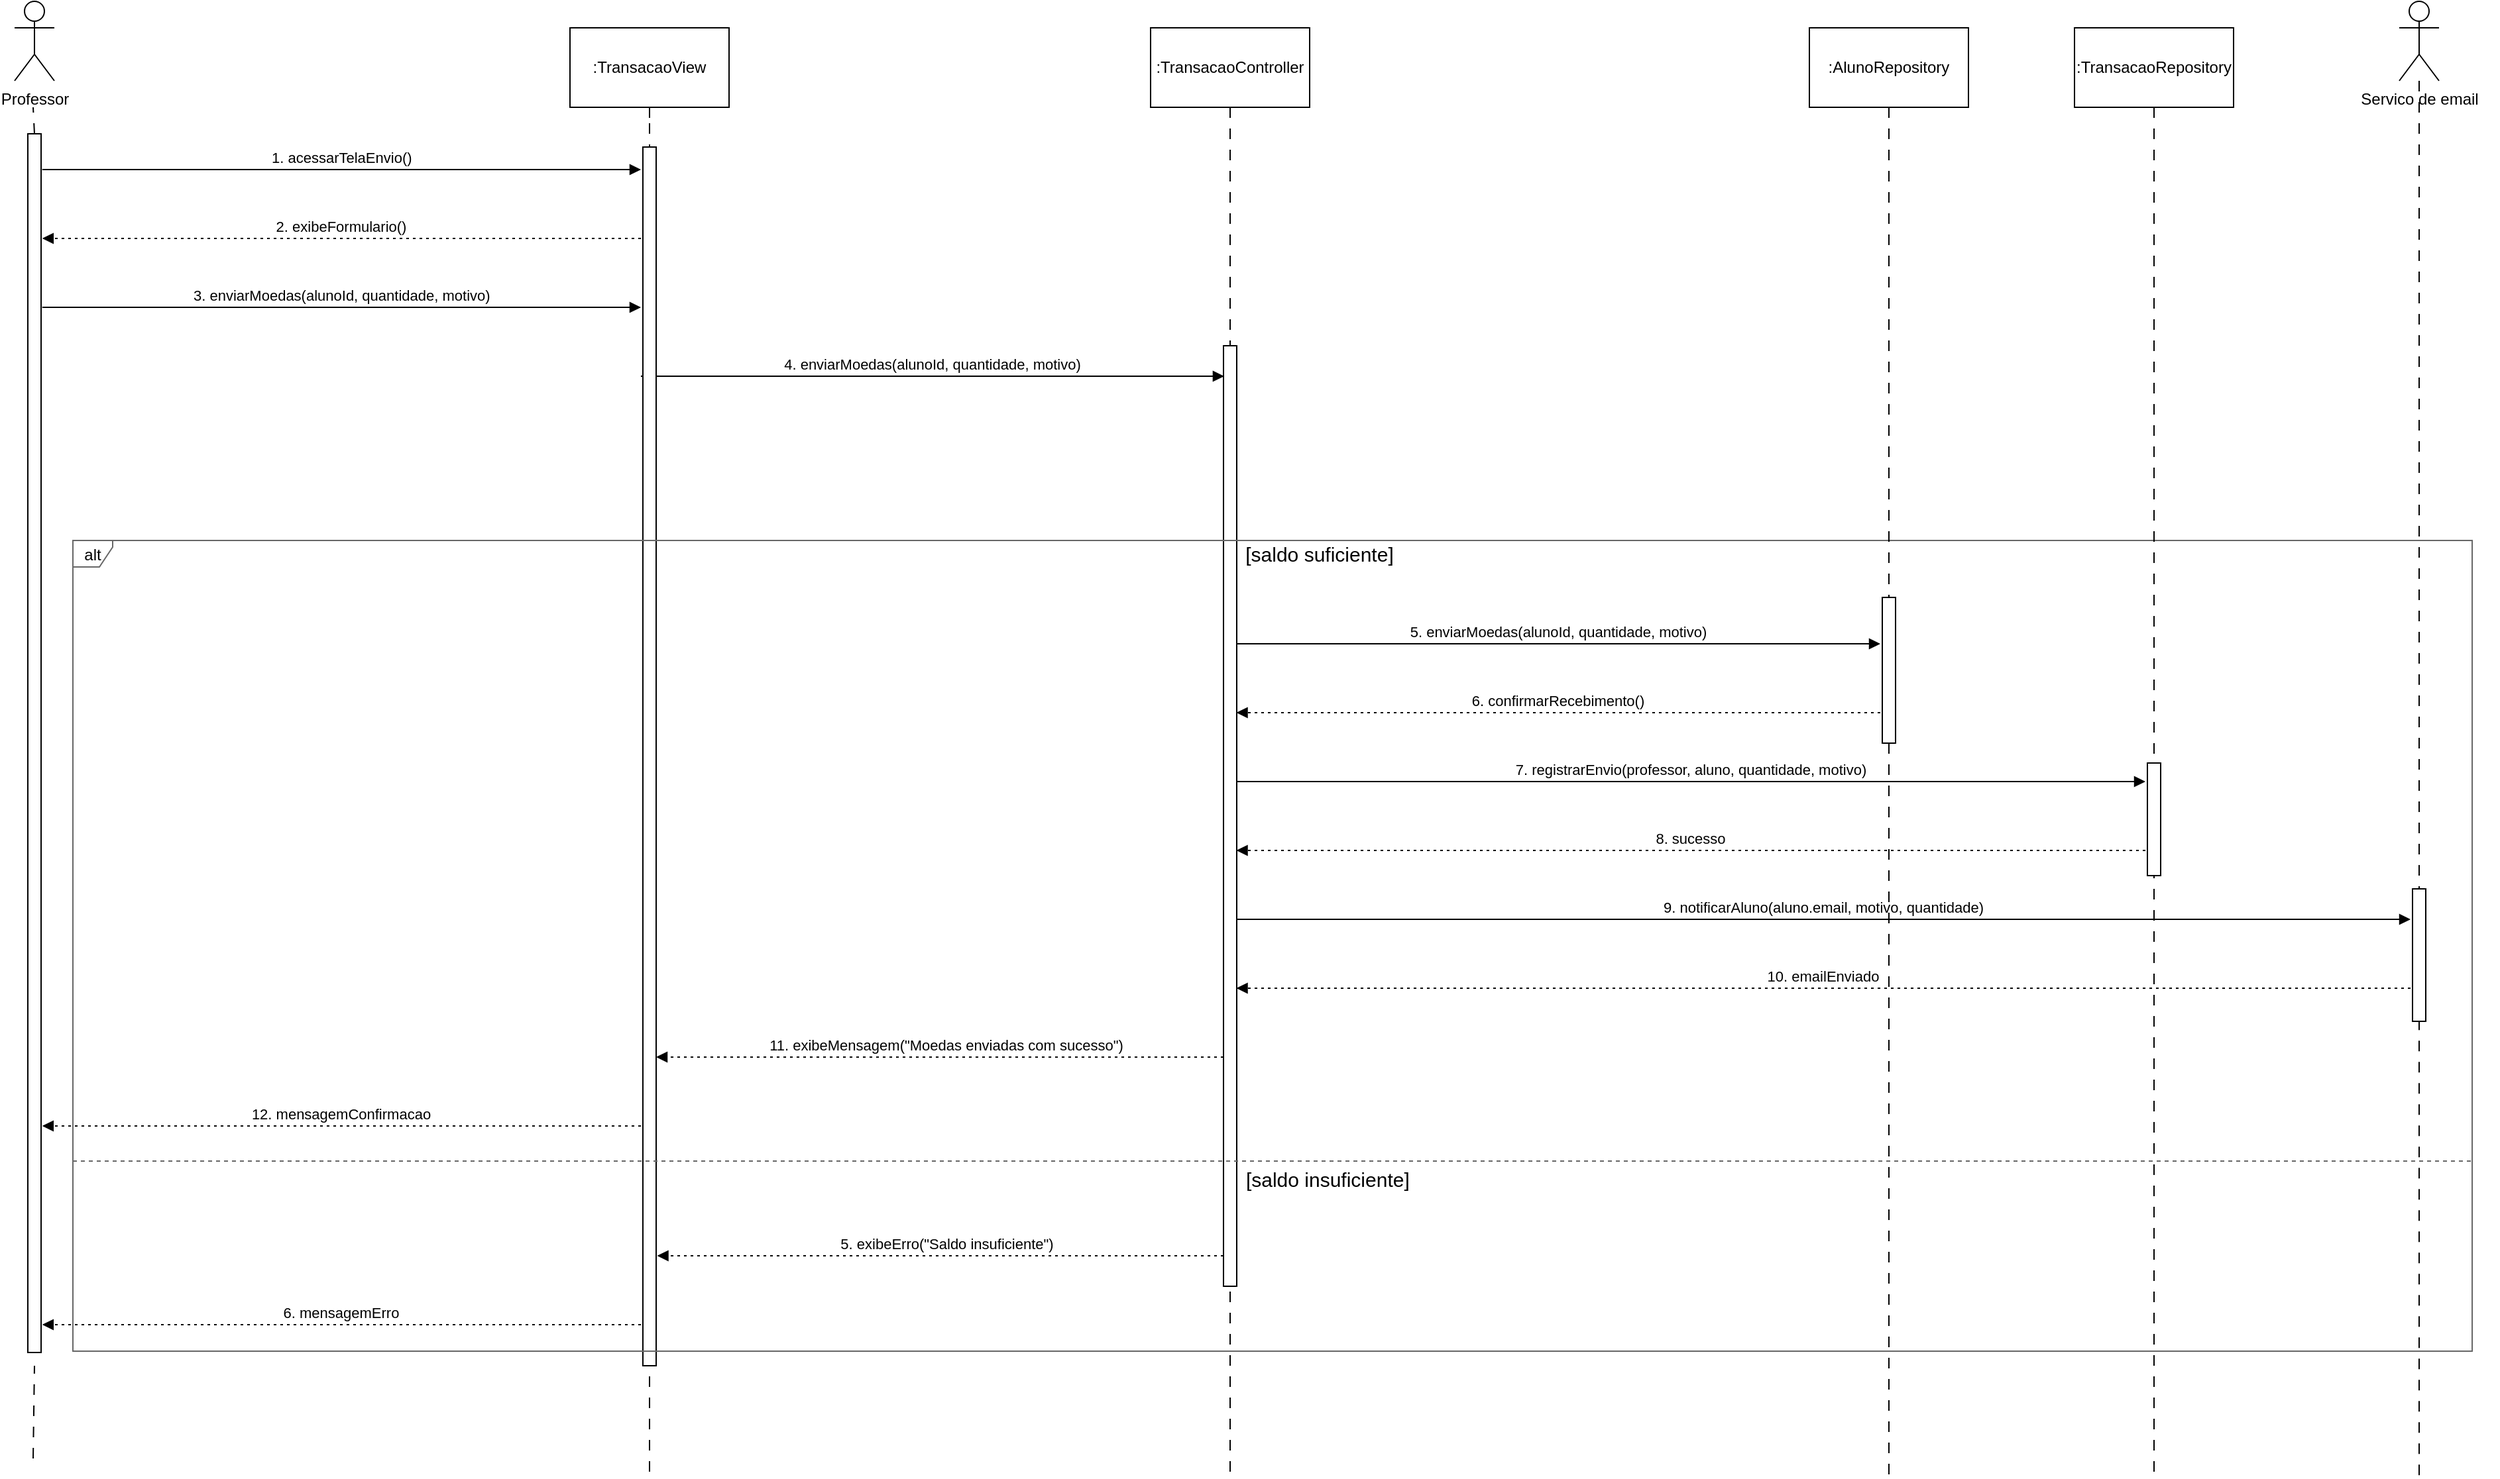 <mxfile version="27.1.1">
  <diagram name="Página-1" id="5fx5dPSRYgFPklVisdGd">
    <mxGraphModel grid="1" page="1" gridSize="10" guides="1" tooltips="1" connect="1" arrows="1" fold="1" pageScale="1" pageWidth="2000" pageHeight="2000" math="0" shadow="0">
      <root>
        <mxCell id="0" />
        <mxCell id="1" parent="0" />
        <mxCell id="1xnr9raN_xx7woU1nJbw-65" value="1. acessarTelaEnvio()" style="verticalAlign=bottom;edgeStyle=elbowEdgeStyle;elbow=vertical;curved=0;rounded=0;endArrow=block;" edge="1" parent="1">
          <mxGeometry relative="1" as="geometry">
            <Array as="points">
              <mxPoint x="301" y="127" />
            </Array>
            <mxPoint x="36.889" y="127" as="sourcePoint" />
            <mxPoint x="488.5" y="127" as="targetPoint" />
          </mxGeometry>
        </mxCell>
        <mxCell id="1xnr9raN_xx7woU1nJbw-67" value="2. exibeFormulario()" style="verticalAlign=bottom;edgeStyle=elbowEdgeStyle;elbow=vertical;curved=0;rounded=0;dashed=1;dashPattern=2 3;endArrow=block;" edge="1" parent="1">
          <mxGeometry relative="1" as="geometry">
            <Array as="points">
              <mxPoint x="304" y="179" />
            </Array>
            <mxPoint x="488.5" y="179" as="sourcePoint" />
            <mxPoint x="36.889" y="179" as="targetPoint" />
          </mxGeometry>
        </mxCell>
        <mxCell id="1xnr9raN_xx7woU1nJbw-69" value="3. enviarMoedas(alunoId, quantidade, motivo)" style="verticalAlign=bottom;edgeStyle=elbowEdgeStyle;elbow=vertical;curved=0;rounded=0;endArrow=block;" edge="1" parent="1">
          <mxGeometry relative="1" as="geometry">
            <Array as="points">
              <mxPoint x="301" y="231" />
            </Array>
            <mxPoint x="36.889" y="231" as="sourcePoint" />
            <mxPoint x="488.5" y="231" as="targetPoint" />
          </mxGeometry>
        </mxCell>
        <mxCell id="1xnr9raN_xx7woU1nJbw-71" value="4. enviarMoedas(alunoId, quantidade, motivo)" style="verticalAlign=bottom;edgeStyle=elbowEdgeStyle;elbow=vertical;curved=0;rounded=0;endArrow=block;entryX=0.046;entryY=0.032;entryDx=0;entryDy=0;entryPerimeter=0;" edge="1" parent="1" target="1xnr9raN_xx7woU1nJbw-105">
          <mxGeometry relative="1" as="geometry">
            <Array as="points">
              <mxPoint x="722" y="283" />
            </Array>
            <mxPoint x="488.5" y="283" as="sourcePoint" />
            <mxPoint x="900" y="290" as="targetPoint" />
          </mxGeometry>
        </mxCell>
        <mxCell id="1xnr9raN_xx7woU1nJbw-77" value="5. enviarMoedas(alunoId, quantidade, motivo)" style="verticalAlign=bottom;edgeStyle=elbowEdgeStyle;elbow=horizontal;curved=0;rounded=0;endArrow=block;" edge="1" parent="1">
          <mxGeometry relative="1" as="geometry">
            <Array as="points">
              <mxPoint x="1189" y="485" />
            </Array>
            <mxPoint x="937.75" y="485" as="sourcePoint" />
            <mxPoint x="1423.5" y="485" as="targetPoint" />
          </mxGeometry>
        </mxCell>
        <mxCell id="1xnr9raN_xx7woU1nJbw-79" value="6. confirmarRecebimento()" style="verticalAlign=bottom;edgeStyle=elbowEdgeStyle;elbow=horizontal;curved=0;rounded=0;dashed=1;dashPattern=2 3;endArrow=block;" edge="1" parent="1">
          <mxGeometry relative="1" as="geometry">
            <Array as="points">
              <mxPoint x="1192" y="537" />
            </Array>
            <mxPoint x="1423.5" y="537" as="sourcePoint" />
            <mxPoint x="937.75" y="537" as="targetPoint" />
          </mxGeometry>
        </mxCell>
        <mxCell id="1xnr9raN_xx7woU1nJbw-81" value="7. registrarEnvio(professor, aluno, quantidade, motivo)" style="verticalAlign=bottom;edgeStyle=elbowEdgeStyle;elbow=vertical;curved=0;rounded=0;endArrow=block;" edge="1" parent="1">
          <mxGeometry relative="1" as="geometry">
            <Array as="points">
              <mxPoint x="1289" y="589" />
            </Array>
            <mxPoint x="937.75" y="589" as="sourcePoint" />
            <mxPoint x="1623.5" y="589" as="targetPoint" />
          </mxGeometry>
        </mxCell>
        <mxCell id="1xnr9raN_xx7woU1nJbw-83" value="8. sucesso" style="verticalAlign=bottom;edgeStyle=elbowEdgeStyle;elbow=vertical;curved=0;rounded=0;dashed=1;dashPattern=2 3;endArrow=block;" edge="1" parent="1">
          <mxGeometry relative="1" as="geometry">
            <Array as="points">
              <mxPoint x="1292" y="641" />
            </Array>
            <mxPoint x="1623.5" y="641" as="sourcePoint" />
            <mxPoint x="937.75" y="641" as="targetPoint" />
          </mxGeometry>
        </mxCell>
        <mxCell id="1xnr9raN_xx7woU1nJbw-85" value="9. notificarAluno(aluno.email, motivo, quantidade)" style="verticalAlign=bottom;edgeStyle=elbowEdgeStyle;elbow=vertical;curved=0;rounded=0;endArrow=block;" edge="1" parent="1">
          <mxGeometry relative="1" as="geometry">
            <Array as="points">
              <mxPoint x="1389" y="693" />
            </Array>
            <mxPoint x="937.75" y="693" as="sourcePoint" />
            <mxPoint x="1823.5" y="693" as="targetPoint" />
          </mxGeometry>
        </mxCell>
        <mxCell id="1xnr9raN_xx7woU1nJbw-87" value="10. emailEnviado" style="verticalAlign=bottom;edgeStyle=elbowEdgeStyle;elbow=vertical;curved=0;rounded=0;dashed=1;dashPattern=2 3;endArrow=block;" edge="1" parent="1">
          <mxGeometry relative="1" as="geometry">
            <Array as="points">
              <mxPoint x="1392" y="745" />
            </Array>
            <mxPoint x="1823.5" y="745.0" as="sourcePoint" />
            <mxPoint x="937.75" y="745.0" as="targetPoint" />
          </mxGeometry>
        </mxCell>
        <mxCell id="1xnr9raN_xx7woU1nJbw-89" value="11. exibeMensagem(&quot;Moedas enviadas com sucesso&quot;)" style="verticalAlign=bottom;edgeStyle=elbowEdgeStyle;elbow=vertical;curved=0;rounded=0;dashed=1;dashPattern=2 3;endArrow=block;" edge="1" parent="1">
          <mxGeometry relative="1" as="geometry">
            <Array as="points">
              <mxPoint x="685" y="797" />
            </Array>
            <mxPoint x="938.0" y="797" as="sourcePoint" />
            <mxPoint x="500" y="797" as="targetPoint" />
          </mxGeometry>
        </mxCell>
        <mxCell id="1xnr9raN_xx7woU1nJbw-91" value="12. mensagemConfirmacao" style="verticalAlign=bottom;edgeStyle=elbowEdgeStyle;elbow=vertical;curved=0;rounded=0;dashed=1;dashPattern=2 3;endArrow=block;" edge="1" parent="1">
          <mxGeometry relative="1" as="geometry">
            <Array as="points">
              <mxPoint x="304" y="849" />
            </Array>
            <mxPoint x="488.5" y="849" as="sourcePoint" />
            <mxPoint x="36.889" y="849" as="targetPoint" />
          </mxGeometry>
        </mxCell>
        <mxCell id="1xnr9raN_xx7woU1nJbw-93" value="5. exibeErro(&quot;Saldo insuficiente&quot;)" style="verticalAlign=bottom;edgeStyle=elbowEdgeStyle;elbow=vertical;curved=0;rounded=0;dashed=1;dashPattern=2 3;endArrow=block;entryX=1.075;entryY=0.91;entryDx=0;entryDy=0;entryPerimeter=0;" edge="1" parent="1" target="1xnr9raN_xx7woU1nJbw-100">
          <mxGeometry relative="1" as="geometry">
            <Array as="points">
              <mxPoint x="725" y="947" />
            </Array>
            <mxPoint x="938.0" y="947" as="sourcePoint" />
            <mxPoint x="520" y="950" as="targetPoint" />
          </mxGeometry>
        </mxCell>
        <mxCell id="1xnr9raN_xx7woU1nJbw-95" value="6. mensagemErro" style="verticalAlign=bottom;edgeStyle=elbowEdgeStyle;elbow=vertical;curved=0;rounded=0;dashed=1;dashPattern=2 3;endArrow=block;" edge="1" parent="1">
          <mxGeometry relative="1" as="geometry">
            <Array as="points">
              <mxPoint x="304" y="999" />
            </Array>
            <mxPoint x="488.5" y="999" as="sourcePoint" />
            <mxPoint x="36.889" y="999" as="targetPoint" />
          </mxGeometry>
        </mxCell>
        <mxCell id="1xnr9raN_xx7woU1nJbw-97" value="Professor" style="shape=umlActor;verticalLabelPosition=bottom;verticalAlign=top;html=1;outlineConnect=0;" vertex="1" parent="1">
          <mxGeometry x="16" width="30" height="60" as="geometry" />
        </mxCell>
        <mxCell id="1xnr9raN_xx7woU1nJbw-98" value="" style="rounded=0;whiteSpace=wrap;html=1;" vertex="1" parent="1">
          <mxGeometry x="26" y="100" width="10" height="920" as="geometry" />
        </mxCell>
        <mxCell id="1xnr9raN_xx7woU1nJbw-102" style="edgeStyle=orthogonalEdgeStyle;rounded=0;orthogonalLoop=1;jettySize=auto;html=1;endArrow=none;startFill=0;dashed=1;dashPattern=8 8;" edge="1" parent="1" source="1xnr9raN_xx7woU1nJbw-99" target="1xnr9raN_xx7woU1nJbw-100">
          <mxGeometry relative="1" as="geometry" />
        </mxCell>
        <mxCell id="1xnr9raN_xx7woU1nJbw-99" value=":TransacaoView" style="rounded=0;whiteSpace=wrap;html=1;" vertex="1" parent="1">
          <mxGeometry x="435" y="20" width="120" height="60" as="geometry" />
        </mxCell>
        <mxCell id="1xnr9raN_xx7woU1nJbw-100" value="" style="rounded=0;whiteSpace=wrap;html=1;" vertex="1" parent="1">
          <mxGeometry x="490" y="110" width="10" height="920" as="geometry" />
        </mxCell>
        <mxCell id="1xnr9raN_xx7woU1nJbw-103" value="" style="endArrow=none;html=1;rounded=0;entryX=0.5;entryY=1;entryDx=0;entryDy=0;dashed=1;dashPattern=8 8;" edge="1" parent="1" target="1xnr9raN_xx7woU1nJbw-100">
          <mxGeometry width="50" height="50" relative="1" as="geometry">
            <mxPoint x="495" y="1110" as="sourcePoint" />
            <mxPoint x="190" y="970" as="targetPoint" />
          </mxGeometry>
        </mxCell>
        <mxCell id="1xnr9raN_xx7woU1nJbw-107" style="edgeStyle=orthogonalEdgeStyle;rounded=0;orthogonalLoop=1;jettySize=auto;html=1;entryX=0.5;entryY=0;entryDx=0;entryDy=0;endArrow=none;startFill=0;dashed=1;dashPattern=8 8;" edge="1" parent="1" source="1xnr9raN_xx7woU1nJbw-104" target="1xnr9raN_xx7woU1nJbw-105">
          <mxGeometry relative="1" as="geometry" />
        </mxCell>
        <mxCell id="1xnr9raN_xx7woU1nJbw-104" value=":TransacaoController" style="rounded=0;whiteSpace=wrap;html=1;" vertex="1" parent="1">
          <mxGeometry x="873" y="20" width="120" height="60" as="geometry" />
        </mxCell>
        <mxCell id="1xnr9raN_xx7woU1nJbw-105" value="" style="rounded=0;whiteSpace=wrap;html=1;" vertex="1" parent="1">
          <mxGeometry x="928" y="260" width="10" height="710" as="geometry" />
        </mxCell>
        <mxCell id="1xnr9raN_xx7woU1nJbw-108" value="" style="endArrow=none;html=1;rounded=0;entryX=0.5;entryY=1;entryDx=0;entryDy=0;dashed=1;dashPattern=8 8;" edge="1" parent="1" target="1xnr9raN_xx7woU1nJbw-105">
          <mxGeometry width="50" height="50" relative="1" as="geometry">
            <mxPoint x="933" y="1110" as="sourcePoint" />
            <mxPoint x="1040" y="940" as="targetPoint" />
          </mxGeometry>
        </mxCell>
        <mxCell id="1xnr9raN_xx7woU1nJbw-62" value="alt" style="shape=umlFrame;pointerEvents=0;dropTarget=0;strokeColor=#676767;height=20;width=30" vertex="1" parent="1">
          <mxGeometry x="60" y="407" width="1810" height="612" as="geometry" />
        </mxCell>
        <mxCell id="1xnr9raN_xx7woU1nJbw-63" value="[saldo suficiente]" style="text;strokeColor=none;fillColor=none;align=center;verticalAlign=middle;whiteSpace=wrap;fontSize=15;" vertex="1" parent="1xnr9raN_xx7woU1nJbw-62">
          <mxGeometry x="51.001" width="1778.989" height="20" as="geometry" />
        </mxCell>
        <mxCell id="1xnr9raN_xx7woU1nJbw-64" value="                    [saldo insuficiente]" style="shape=line;dashed=1;whiteSpace=wrap;verticalAlign=top;labelPosition=center;verticalLabelPosition=middle;align=center;strokeColor=#676767;fontSize=15;" vertex="1" parent="1xnr9raN_xx7woU1nJbw-62">
          <mxGeometry y="467" width="1810" height="3" as="geometry" />
        </mxCell>
        <mxCell id="1xnr9raN_xx7woU1nJbw-119" style="edgeStyle=orthogonalEdgeStyle;rounded=0;orthogonalLoop=1;jettySize=auto;html=1;endArrow=none;startFill=0;dashed=1;dashPattern=8 8;" edge="1" parent="1" source="1xnr9raN_xx7woU1nJbw-116" target="1xnr9raN_xx7woU1nJbw-117">
          <mxGeometry relative="1" as="geometry" />
        </mxCell>
        <mxCell id="1xnr9raN_xx7woU1nJbw-116" value=":AlunoRepository" style="rounded=0;whiteSpace=wrap;html=1;" vertex="1" parent="1">
          <mxGeometry x="1370" y="20" width="120" height="60" as="geometry" />
        </mxCell>
        <mxCell id="1xnr9raN_xx7woU1nJbw-117" value="" style="rounded=0;whiteSpace=wrap;html=1;" vertex="1" parent="1">
          <mxGeometry x="1425" y="450" width="10" height="110" as="geometry" />
        </mxCell>
        <mxCell id="1xnr9raN_xx7woU1nJbw-120" value="" style="endArrow=none;html=1;rounded=0;entryX=0.5;entryY=1;entryDx=0;entryDy=0;dashed=1;dashPattern=8 8;" edge="1" parent="1" target="1xnr9raN_xx7woU1nJbw-117">
          <mxGeometry width="50" height="50" relative="1" as="geometry">
            <mxPoint x="1430" y="1112" as="sourcePoint" />
            <mxPoint x="1340" y="750" as="targetPoint" />
          </mxGeometry>
        </mxCell>
        <mxCell id="1xnr9raN_xx7woU1nJbw-124" style="edgeStyle=orthogonalEdgeStyle;rounded=0;orthogonalLoop=1;jettySize=auto;html=1;endArrow=none;startFill=0;dashed=1;dashPattern=8 8;" edge="1" parent="1" source="1xnr9raN_xx7woU1nJbw-121" target="1xnr9raN_xx7woU1nJbw-122">
          <mxGeometry relative="1" as="geometry" />
        </mxCell>
        <mxCell id="1xnr9raN_xx7woU1nJbw-121" value=":TransacaoRepository" style="rounded=0;whiteSpace=wrap;html=1;" vertex="1" parent="1">
          <mxGeometry x="1570" y="20" width="120" height="60" as="geometry" />
        </mxCell>
        <mxCell id="1xnr9raN_xx7woU1nJbw-122" value="" style="rounded=0;whiteSpace=wrap;html=1;" vertex="1" parent="1">
          <mxGeometry x="1625" y="575" width="10" height="85" as="geometry" />
        </mxCell>
        <mxCell id="1xnr9raN_xx7woU1nJbw-125" value="" style="endArrow=none;html=1;rounded=0;entryX=0.5;entryY=1;entryDx=0;entryDy=0;dashed=1;dashPattern=8 8;" edge="1" parent="1" target="1xnr9raN_xx7woU1nJbw-122">
          <mxGeometry width="50" height="50" relative="1" as="geometry">
            <mxPoint x="1630" y="1110" as="sourcePoint" />
            <mxPoint x="1625" y="770" as="targetPoint" />
          </mxGeometry>
        </mxCell>
        <mxCell id="1xnr9raN_xx7woU1nJbw-130" style="edgeStyle=orthogonalEdgeStyle;rounded=0;orthogonalLoop=1;jettySize=auto;html=1;entryX=0.5;entryY=0;entryDx=0;entryDy=0;endArrow=none;startFill=0;dashed=1;dashPattern=8 8;" edge="1" parent="1" source="9VuRrmX6LEQKQ4bahnSK-1" target="1xnr9raN_xx7woU1nJbw-128">
          <mxGeometry relative="1" as="geometry">
            <mxPoint x="1830" y="80.0" as="sourcePoint" />
          </mxGeometry>
        </mxCell>
        <mxCell id="1xnr9raN_xx7woU1nJbw-128" value="" style="rounded=0;whiteSpace=wrap;html=1;" vertex="1" parent="1">
          <mxGeometry x="1825" y="670" width="10" height="100" as="geometry" />
        </mxCell>
        <mxCell id="1xnr9raN_xx7woU1nJbw-131" value="" style="endArrow=none;html=1;rounded=0;entryX=0.5;entryY=1;entryDx=0;entryDy=0;dashed=1;dashPattern=8 8;" edge="1" parent="1" target="1xnr9raN_xx7woU1nJbw-128">
          <mxGeometry width="50" height="50" relative="1" as="geometry">
            <mxPoint x="1830" y="1112.667" as="sourcePoint" />
            <mxPoint x="1880" y="860" as="targetPoint" />
          </mxGeometry>
        </mxCell>
        <mxCell id="mLHn8rPhlw_DNMw9R-SD-1" value="" style="endArrow=none;html=1;rounded=0;exitX=0.5;exitY=0;exitDx=0;exitDy=0;dashed=1;dashPattern=8 8;" edge="1" parent="1" source="1xnr9raN_xx7woU1nJbw-98">
          <mxGeometry width="50" height="50" relative="1" as="geometry">
            <mxPoint x="140" y="190" as="sourcePoint" />
            <mxPoint x="30" y="80" as="targetPoint" />
          </mxGeometry>
        </mxCell>
        <mxCell id="mLHn8rPhlw_DNMw9R-SD-4" value="" style="endArrow=none;html=1;rounded=0;entryX=0.5;entryY=1;entryDx=0;entryDy=0;dashed=1;dashPattern=8 8;" edge="1" parent="1">
          <mxGeometry width="50" height="50" relative="1" as="geometry">
            <mxPoint x="30" y="1100" as="sourcePoint" />
            <mxPoint x="31" y="1030" as="targetPoint" />
          </mxGeometry>
        </mxCell>
        <mxCell id="9VuRrmX6LEQKQ4bahnSK-1" value="Servico de email" style="shape=umlActor;verticalLabelPosition=bottom;verticalAlign=top;html=1;outlineConnect=0;" vertex="1" parent="1">
          <mxGeometry x="1815" width="30" height="60" as="geometry" />
        </mxCell>
      </root>
    </mxGraphModel>
  </diagram>
</mxfile>
